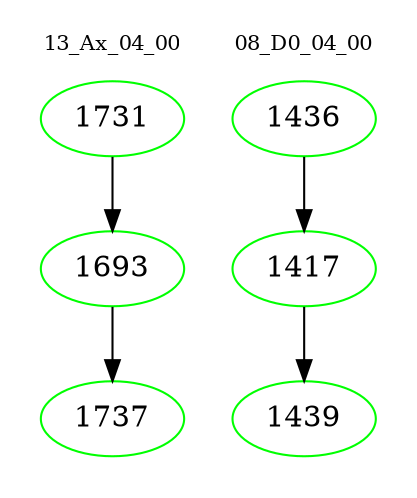 digraph{
subgraph cluster_0 {
color = white
label = "13_Ax_04_00";
fontsize=10;
T0_1731 [label="1731", color="green"]
T0_1731 -> T0_1693 [color="black"]
T0_1693 [label="1693", color="green"]
T0_1693 -> T0_1737 [color="black"]
T0_1737 [label="1737", color="green"]
}
subgraph cluster_1 {
color = white
label = "08_D0_04_00";
fontsize=10;
T1_1436 [label="1436", color="green"]
T1_1436 -> T1_1417 [color="black"]
T1_1417 [label="1417", color="green"]
T1_1417 -> T1_1439 [color="black"]
T1_1439 [label="1439", color="green"]
}
}
